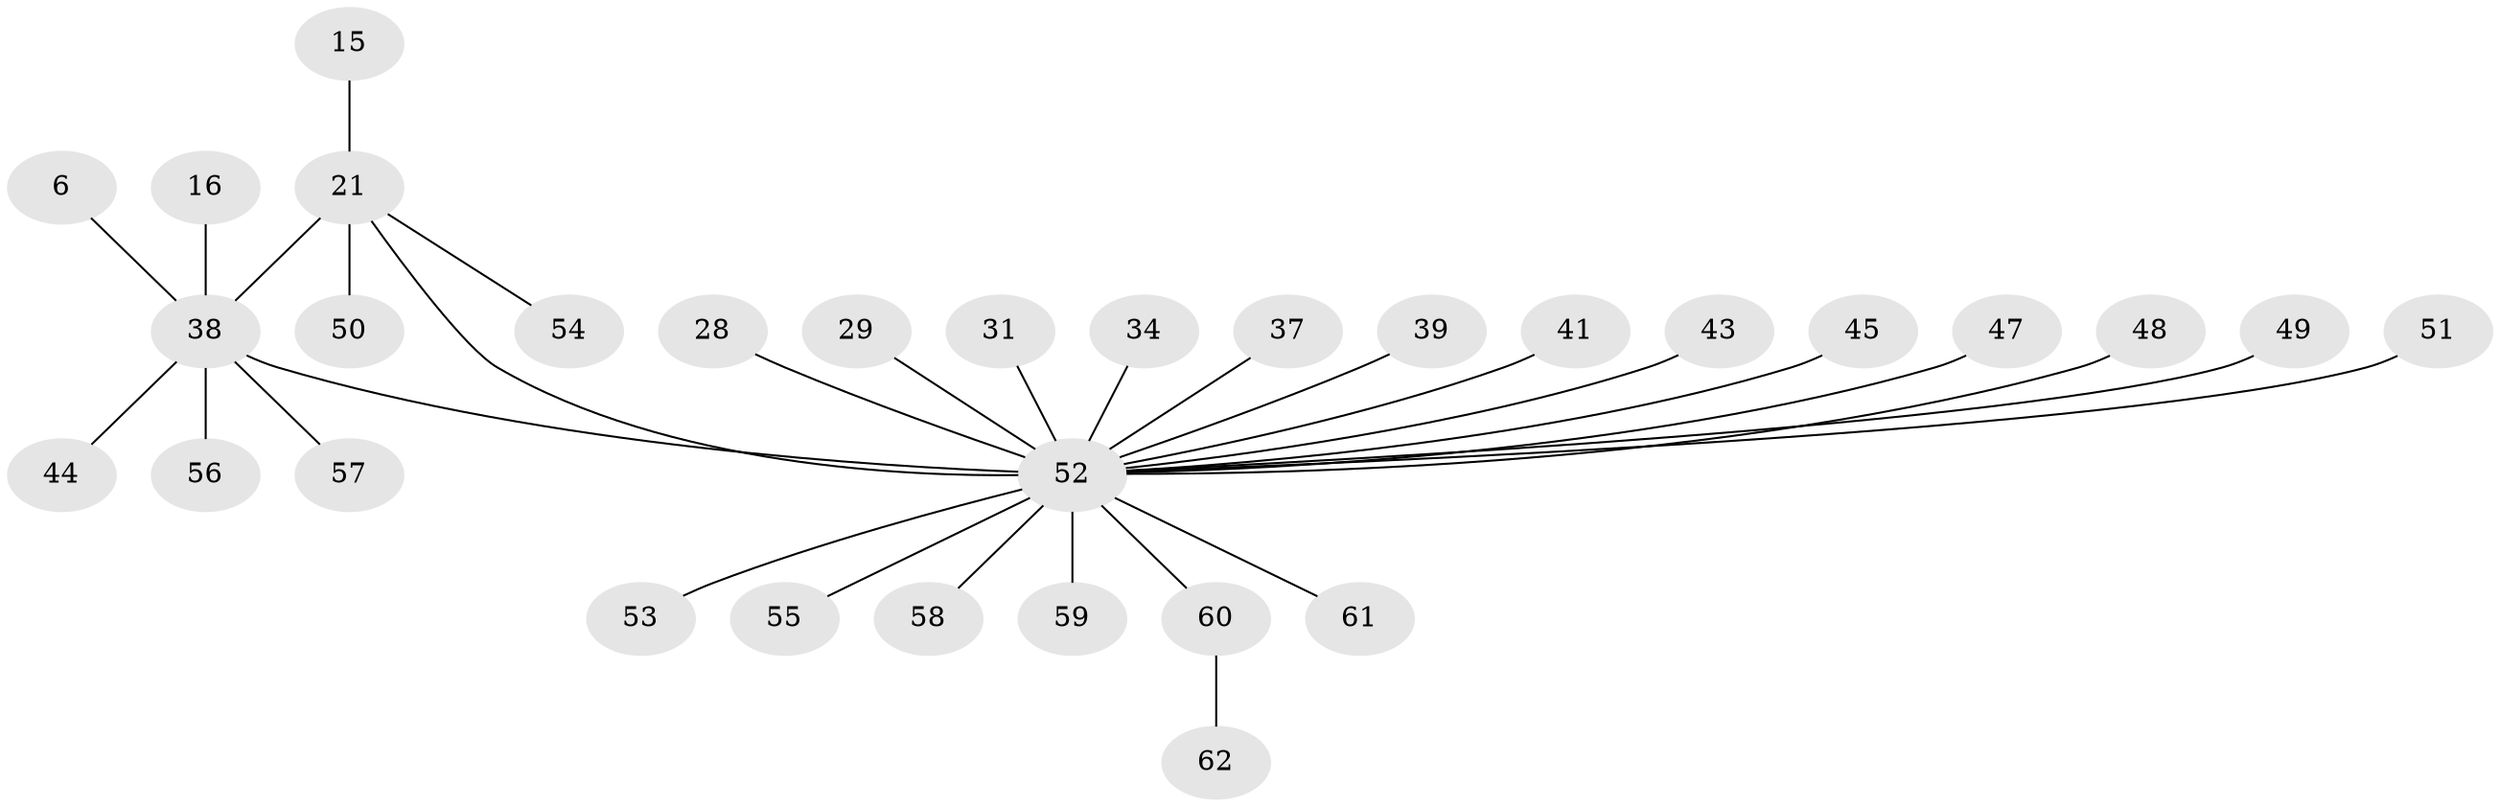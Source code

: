 // original degree distribution, {5: 0.016129032258064516, 13: 0.016129032258064516, 8: 0.016129032258064516, 17: 0.016129032258064516, 1: 0.5806451612903226, 10: 0.016129032258064516, 3: 0.11290322580645161, 6: 0.016129032258064516, 2: 0.1935483870967742, 4: 0.016129032258064516}
// Generated by graph-tools (version 1.1) at 2025/48/03/09/25 04:48:48]
// undirected, 31 vertices, 31 edges
graph export_dot {
graph [start="1"]
  node [color=gray90,style=filled];
  6;
  15;
  16;
  21 [super="+10+13"];
  28;
  29;
  31;
  34;
  37;
  38 [super="+8+2"];
  39;
  41 [super="+9+11"];
  43;
  44;
  45 [super="+17"];
  47;
  48;
  49 [super="+40"];
  50;
  51 [super="+23"];
  52 [super="+22+27+42+5+14+33"];
  53;
  54 [super="+24"];
  55;
  56;
  57;
  58 [super="+25"];
  59 [super="+19"];
  60 [super="+46"];
  61;
  62;
  6 -- 38;
  15 -- 21;
  16 -- 38;
  21 -- 50;
  21 -- 38 [weight=3];
  21 -- 54;
  21 -- 52;
  28 -- 52;
  29 -- 52;
  31 -- 52;
  34 -- 52;
  37 -- 52;
  38 -- 57;
  38 -- 44;
  38 -- 56;
  38 -- 52 [weight=6];
  39 -- 52;
  41 -- 52;
  43 -- 52;
  45 -- 52;
  47 -- 52;
  48 -- 52;
  49 -- 52;
  51 -- 52;
  52 -- 53;
  52 -- 55;
  52 -- 59;
  52 -- 58;
  52 -- 60 [weight=2];
  52 -- 61;
  60 -- 62;
}
